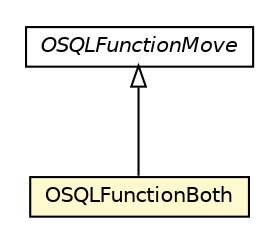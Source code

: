#!/usr/local/bin/dot
#
# Class diagram 
# Generated by UMLGraph version R5_6-24-gf6e263 (http://www.umlgraph.org/)
#

digraph G {
	edge [fontname="Helvetica",fontsize=10,labelfontname="Helvetica",labelfontsize=10];
	node [fontname="Helvetica",fontsize=10,shape=plaintext];
	nodesep=0.25;
	ranksep=0.5;
	// com.orientechnologies.orient.graph.sql.functions.OSQLFunctionMove
	c3304113 [label=<<table title="com.orientechnologies.orient.graph.sql.functions.OSQLFunctionMove" border="0" cellborder="1" cellspacing="0" cellpadding="2" port="p" href="./OSQLFunctionMove.html">
		<tr><td><table border="0" cellspacing="0" cellpadding="1">
<tr><td align="center" balign="center"><font face="Helvetica-Oblique"> OSQLFunctionMove </font></td></tr>
		</table></td></tr>
		</table>>, URL="./OSQLFunctionMove.html", fontname="Helvetica", fontcolor="black", fontsize=10.0];
	// com.orientechnologies.orient.graph.sql.functions.OSQLFunctionBoth
	c3304130 [label=<<table title="com.orientechnologies.orient.graph.sql.functions.OSQLFunctionBoth" border="0" cellborder="1" cellspacing="0" cellpadding="2" port="p" bgcolor="lemonChiffon" href="./OSQLFunctionBoth.html">
		<tr><td><table border="0" cellspacing="0" cellpadding="1">
<tr><td align="center" balign="center"> OSQLFunctionBoth </td></tr>
		</table></td></tr>
		</table>>, URL="./OSQLFunctionBoth.html", fontname="Helvetica", fontcolor="black", fontsize=10.0];
	//com.orientechnologies.orient.graph.sql.functions.OSQLFunctionBoth extends com.orientechnologies.orient.graph.sql.functions.OSQLFunctionMove
	c3304113:p -> c3304130:p [dir=back,arrowtail=empty];
}

